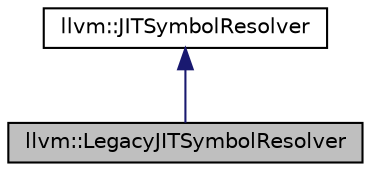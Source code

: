 digraph "llvm::LegacyJITSymbolResolver"
{
 // LATEX_PDF_SIZE
  bgcolor="transparent";
  edge [fontname="Helvetica",fontsize="10",labelfontname="Helvetica",labelfontsize="10"];
  node [fontname="Helvetica",fontsize="10",shape="box"];
  Node1 [label="llvm::LegacyJITSymbolResolver",height=0.2,width=0.4,color="black", fillcolor="grey75", style="filled", fontcolor="black",tooltip="Legacy symbol resolution interface."];
  Node2 -> Node1 [dir="back",color="midnightblue",fontsize="10",style="solid",fontname="Helvetica"];
  Node2 [label="llvm::JITSymbolResolver",height=0.2,width=0.4,color="black",URL="$classllvm_1_1JITSymbolResolver.html",tooltip="Symbol resolution interface."];
}
